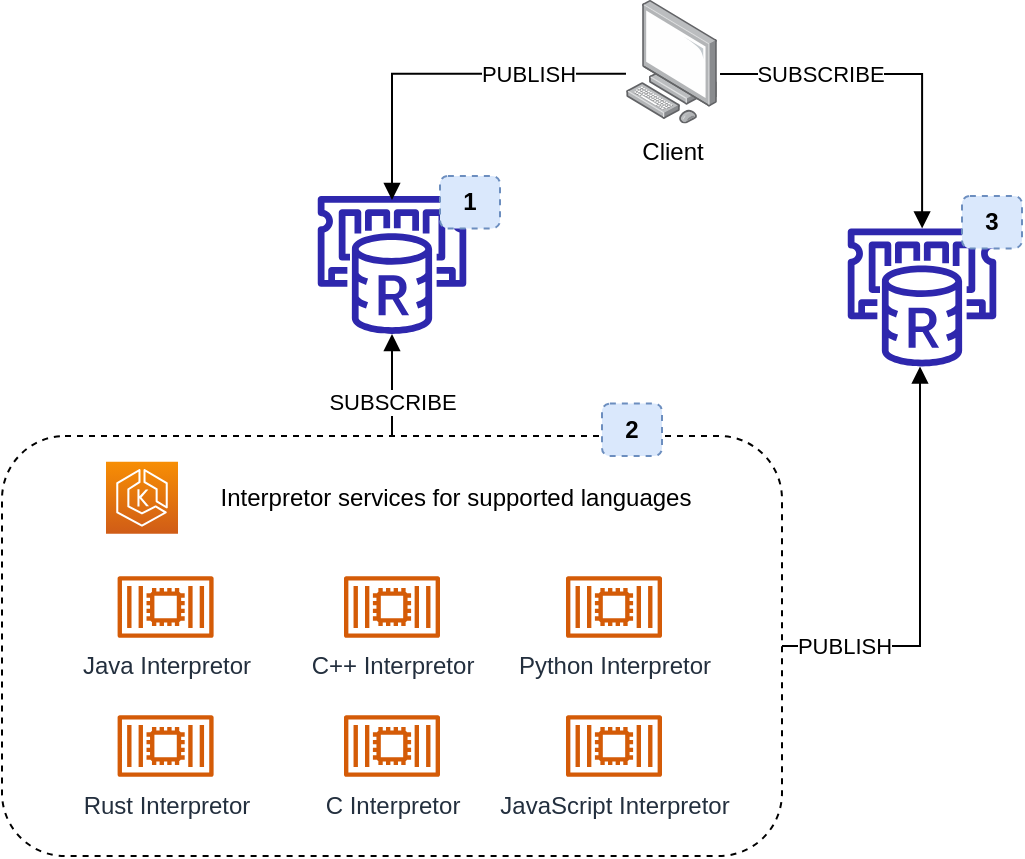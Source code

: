<mxfile version="15.7.1" type="github">
  <diagram id="CxVSHzd_doAoFEGoSuhs" name="Page-1">
    <mxGraphModel dx="1063" dy="623" grid="1" gridSize="10" guides="1" tooltips="1" connect="1" arrows="1" fold="1" page="1" pageScale="1" pageWidth="287" pageHeight="469" math="0" shadow="0">
      <root>
        <mxCell id="0" />
        <mxCell id="1" parent="0" />
        <mxCell id="c8ZKSFQab_wwVtqAm06O-29" style="edgeStyle=orthogonalEdgeStyle;rounded=0;orthogonalLoop=1;jettySize=auto;html=1;endArrow=block;endFill=1;exitX=0.5;exitY=0;exitDx=0;exitDy=0;" edge="1" parent="1" source="c8ZKSFQab_wwVtqAm06O-26" target="c8ZKSFQab_wwVtqAm06O-35">
          <mxGeometry relative="1" as="geometry">
            <mxPoint x="421.2" y="358" as="targetPoint" />
            <Array as="points">
              <mxPoint x="205" y="143" />
            </Array>
          </mxGeometry>
        </mxCell>
        <mxCell id="c8ZKSFQab_wwVtqAm06O-30" value="SUBSCRIBE" style="edgeLabel;html=1;align=center;verticalAlign=middle;resizable=0;points=[];" vertex="1" connectable="0" parent="c8ZKSFQab_wwVtqAm06O-29">
          <mxGeometry x="0.182" y="1" relative="1" as="geometry">
            <mxPoint x="1" y="13" as="offset" />
          </mxGeometry>
        </mxCell>
        <mxCell id="c8ZKSFQab_wwVtqAm06O-26" value="" style="rounded=1;whiteSpace=wrap;html=1;dashed=1;" vertex="1" parent="1">
          <mxGeometry x="10" y="228" width="390" height="210" as="geometry" />
        </mxCell>
        <mxCell id="c8ZKSFQab_wwVtqAm06O-37" style="edgeStyle=orthogonalEdgeStyle;rounded=0;orthogonalLoop=1;jettySize=auto;html=1;endArrow=block;endFill=1;exitX=1.031;exitY=0.599;exitDx=0;exitDy=0;exitPerimeter=0;" edge="1" parent="1" source="c8ZKSFQab_wwVtqAm06O-46" target="c8ZKSFQab_wwVtqAm06O-36">
          <mxGeometry relative="1" as="geometry">
            <mxPoint x="412" y="38" as="sourcePoint" />
          </mxGeometry>
        </mxCell>
        <mxCell id="c8ZKSFQab_wwVtqAm06O-45" value="SUBSCRIBE" style="edgeLabel;html=1;align=center;verticalAlign=middle;resizable=0;points=[];" vertex="1" connectable="0" parent="c8ZKSFQab_wwVtqAm06O-37">
          <mxGeometry x="0.337" y="3" relative="1" as="geometry">
            <mxPoint x="-54" y="-18" as="offset" />
          </mxGeometry>
        </mxCell>
        <mxCell id="c8ZKSFQab_wwVtqAm06O-23" value="Interpretor services for supported languages" style="text;html=1;strokeColor=none;fillColor=none;align=center;verticalAlign=middle;whiteSpace=wrap;rounded=0;" vertex="1" parent="1">
          <mxGeometry x="92" y="243.9" width="290" height="30" as="geometry" />
        </mxCell>
        <mxCell id="c8ZKSFQab_wwVtqAm06O-35" value="" style="sketch=0;outlineConnect=0;fontColor=#232F3E;gradientColor=none;fillColor=#2E27AD;strokeColor=none;dashed=0;verticalLabelPosition=bottom;verticalAlign=top;align=center;html=1;fontSize=12;fontStyle=0;aspect=fixed;pointerEvents=1;shape=mxgraph.aws4.elasticache_for_redis;" vertex="1" parent="1">
          <mxGeometry x="166" y="108" width="78" height="69" as="geometry" />
        </mxCell>
        <mxCell id="c8ZKSFQab_wwVtqAm06O-49" style="edgeStyle=orthogonalEdgeStyle;rounded=0;orthogonalLoop=1;jettySize=auto;html=1;endArrow=block;endFill=1;" edge="1" parent="1">
          <mxGeometry relative="1" as="geometry">
            <mxPoint x="322" y="46.917" as="sourcePoint" />
            <mxPoint x="205" y="110" as="targetPoint" />
            <Array as="points">
              <mxPoint x="205" y="47" />
            </Array>
          </mxGeometry>
        </mxCell>
        <mxCell id="c8ZKSFQab_wwVtqAm06O-50" value="PUBLISH" style="edgeLabel;html=1;align=center;verticalAlign=middle;resizable=0;points=[];" vertex="1" connectable="0" parent="c8ZKSFQab_wwVtqAm06O-49">
          <mxGeometry x="0.084" y="3" relative="1" as="geometry">
            <mxPoint x="48" y="-3" as="offset" />
          </mxGeometry>
        </mxCell>
        <mxCell id="c8ZKSFQab_wwVtqAm06O-46" value="Client" style="points=[];aspect=fixed;html=1;align=center;shadow=0;dashed=0;image;image=img/lib/allied_telesis/computer_and_terminals/Personal_Computer.svg;" vertex="1" parent="1">
          <mxGeometry x="322" y="10" width="45.6" height="61.8" as="geometry" />
        </mxCell>
        <mxCell id="c8ZKSFQab_wwVtqAm06O-51" value="&lt;b&gt;1&lt;/b&gt;" style="rounded=1;whiteSpace=wrap;html=1;dashed=1;fillColor=#dae8fc;strokeColor=#6c8ebf;" vertex="1" parent="1">
          <mxGeometry x="229" y="98" width="30" height="26.2" as="geometry" />
        </mxCell>
        <mxCell id="c8ZKSFQab_wwVtqAm06O-52" value="&lt;b&gt;2&lt;/b&gt;" style="rounded=1;whiteSpace=wrap;html=1;dashed=1;fillColor=#dae8fc;strokeColor=#6c8ebf;" vertex="1" parent="1">
          <mxGeometry x="310" y="211.8" width="30" height="26.2" as="geometry" />
        </mxCell>
        <mxCell id="c8ZKSFQab_wwVtqAm06O-55" value="" style="sketch=0;points=[[0,0,0],[0.25,0,0],[0.5,0,0],[0.75,0,0],[1,0,0],[0,1,0],[0.25,1,0],[0.5,1,0],[0.75,1,0],[1,1,0],[0,0.25,0],[0,0.5,0],[0,0.75,0],[1,0.25,0],[1,0.5,0],[1,0.75,0]];outlineConnect=0;fontColor=#232F3E;gradientColor=#F78E04;gradientDirection=north;fillColor=#D05C17;strokeColor=#ffffff;dashed=0;verticalLabelPosition=bottom;verticalAlign=top;align=center;html=1;fontSize=12;fontStyle=0;aspect=fixed;shape=mxgraph.aws4.resourceIcon;resIcon=mxgraph.aws4.eks;" vertex="1" parent="1">
          <mxGeometry x="62" y="240.9" width="36" height="36" as="geometry" />
        </mxCell>
        <mxCell id="c8ZKSFQab_wwVtqAm06O-56" value="Java Interpretor" style="sketch=0;outlineConnect=0;fontColor=#232F3E;gradientColor=none;fillColor=#D45B07;strokeColor=none;dashed=0;verticalLabelPosition=bottom;verticalAlign=top;align=center;html=1;fontSize=12;fontStyle=0;aspect=fixed;pointerEvents=1;shape=mxgraph.aws4.container_2;" vertex="1" parent="1">
          <mxGeometry x="67.8" y="298" width="48" height="31" as="geometry" />
        </mxCell>
        <mxCell id="c8ZKSFQab_wwVtqAm06O-57" value="C++ Interpretor" style="sketch=0;outlineConnect=0;fontColor=#232F3E;gradientColor=none;fillColor=#D45B07;strokeColor=none;dashed=0;verticalLabelPosition=bottom;verticalAlign=top;align=center;html=1;fontSize=12;fontStyle=0;aspect=fixed;pointerEvents=1;shape=mxgraph.aws4.container_2;" vertex="1" parent="1">
          <mxGeometry x="181" y="298" width="48" height="31" as="geometry" />
        </mxCell>
        <mxCell id="c8ZKSFQab_wwVtqAm06O-58" value="C Interpretor" style="sketch=0;outlineConnect=0;fontColor=#232F3E;gradientColor=none;fillColor=#D45B07;strokeColor=none;dashed=0;verticalLabelPosition=bottom;verticalAlign=top;align=center;html=1;fontSize=12;fontStyle=0;aspect=fixed;pointerEvents=1;shape=mxgraph.aws4.container_2;" vertex="1" parent="1">
          <mxGeometry x="181" y="367.5" width="48" height="31" as="geometry" />
        </mxCell>
        <mxCell id="c8ZKSFQab_wwVtqAm06O-59" value="Rust Interpretor" style="sketch=0;outlineConnect=0;fontColor=#232F3E;gradientColor=none;fillColor=#D45B07;strokeColor=none;dashed=0;verticalLabelPosition=bottom;verticalAlign=top;align=center;html=1;fontSize=12;fontStyle=0;aspect=fixed;pointerEvents=1;shape=mxgraph.aws4.container_2;" vertex="1" parent="1">
          <mxGeometry x="67.8" y="367.5" width="48" height="31" as="geometry" />
        </mxCell>
        <mxCell id="c8ZKSFQab_wwVtqAm06O-60" value="Python Interpretor" style="sketch=0;outlineConnect=0;fontColor=#232F3E;gradientColor=none;fillColor=#D45B07;strokeColor=none;dashed=0;verticalLabelPosition=bottom;verticalAlign=top;align=center;html=1;fontSize=12;fontStyle=0;aspect=fixed;pointerEvents=1;shape=mxgraph.aws4.container_2;" vertex="1" parent="1">
          <mxGeometry x="292" y="298" width="48" height="31" as="geometry" />
        </mxCell>
        <mxCell id="c8ZKSFQab_wwVtqAm06O-61" value="JavaScript Interpretor" style="sketch=0;outlineConnect=0;fontColor=#232F3E;gradientColor=none;fillColor=#D45B07;strokeColor=none;dashed=0;verticalLabelPosition=bottom;verticalAlign=top;align=center;html=1;fontSize=12;fontStyle=0;aspect=fixed;pointerEvents=1;shape=mxgraph.aws4.container_2;" vertex="1" parent="1">
          <mxGeometry x="292" y="367.5" width="48" height="31" as="geometry" />
        </mxCell>
        <mxCell id="c8ZKSFQab_wwVtqAm06O-36" value="" style="sketch=0;outlineConnect=0;fontColor=#232F3E;gradientColor=none;fillColor=#2E27AD;strokeColor=none;dashed=0;verticalLabelPosition=bottom;verticalAlign=top;align=center;html=1;fontSize=12;fontStyle=0;aspect=fixed;pointerEvents=1;shape=mxgraph.aws4.elasticache_for_redis;" vertex="1" parent="1">
          <mxGeometry x="431" y="124.2" width="78" height="69" as="geometry" />
        </mxCell>
        <mxCell id="c8ZKSFQab_wwVtqAm06O-62" value="" style="edgeStyle=orthogonalEdgeStyle;rounded=0;orthogonalLoop=1;jettySize=auto;html=1;endArrow=block;endFill=1;exitX=1;exitY=0.5;exitDx=0;exitDy=0;" edge="1" parent="1" source="c8ZKSFQab_wwVtqAm06O-26" target="c8ZKSFQab_wwVtqAm06O-36">
          <mxGeometry relative="1" as="geometry">
            <mxPoint x="400" y="333" as="sourcePoint" />
            <mxPoint x="500" y="230" as="targetPoint" />
            <Array as="points">
              <mxPoint x="469" y="333" />
            </Array>
          </mxGeometry>
        </mxCell>
        <mxCell id="c8ZKSFQab_wwVtqAm06O-63" value="PUBLISH" style="edgeLabel;html=1;align=center;verticalAlign=middle;resizable=0;points=[];" vertex="1" connectable="0" parent="c8ZKSFQab_wwVtqAm06O-62">
          <mxGeometry x="-0.444" y="3" relative="1" as="geometry">
            <mxPoint x="-27" y="3" as="offset" />
          </mxGeometry>
        </mxCell>
        <mxCell id="c8ZKSFQab_wwVtqAm06O-53" value="&lt;b&gt;3&lt;/b&gt;" style="rounded=1;whiteSpace=wrap;html=1;dashed=1;fillColor=#dae8fc;strokeColor=#6c8ebf;" vertex="1" parent="1">
          <mxGeometry x="490" y="108" width="30" height="26.2" as="geometry" />
        </mxCell>
      </root>
    </mxGraphModel>
  </diagram>
</mxfile>
